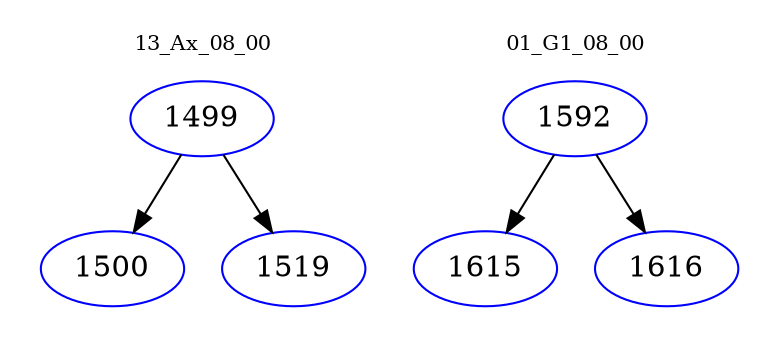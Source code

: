 digraph{
subgraph cluster_0 {
color = white
label = "13_Ax_08_00";
fontsize=10;
T0_1499 [label="1499", color="blue"]
T0_1499 -> T0_1500 [color="black"]
T0_1500 [label="1500", color="blue"]
T0_1499 -> T0_1519 [color="black"]
T0_1519 [label="1519", color="blue"]
}
subgraph cluster_1 {
color = white
label = "01_G1_08_00";
fontsize=10;
T1_1592 [label="1592", color="blue"]
T1_1592 -> T1_1615 [color="black"]
T1_1615 [label="1615", color="blue"]
T1_1592 -> T1_1616 [color="black"]
T1_1616 [label="1616", color="blue"]
}
}
